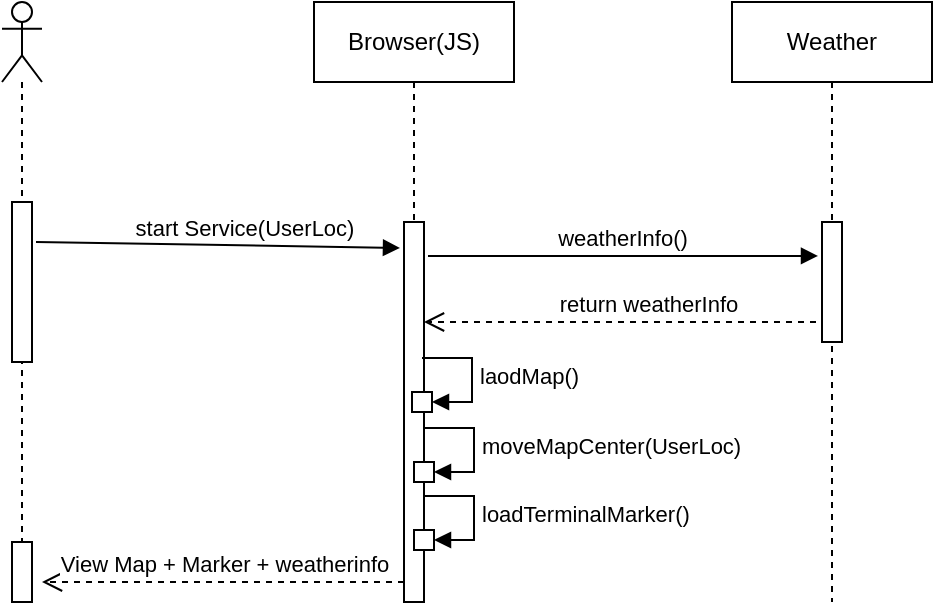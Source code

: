 <mxfile version="12.3.7" type="device" pages="1"><diagram name="Page-1" id="13e1069c-82ec-6db2-03f1-153e76fe0fe0"><mxGraphModel dx="2046" dy="1124" grid="1" gridSize="10" guides="1" tooltips="1" connect="1" arrows="1" fold="1" page="1" pageScale="1" pageWidth="1100" pageHeight="850" background="#ffffff" math="0" shadow="0"><root><mxCell id="0"/><mxCell id="1" parent="0"/><mxCell id="iz7-vhJj3RXwBSRZVA31-11" value="" style="shape=umlLifeline;participant=umlActor;perimeter=lifelinePerimeter;whiteSpace=wrap;html=1;container=1;collapsible=0;recursiveResize=0;verticalAlign=top;spacingTop=36;labelBackgroundColor=#ffffff;outlineConnect=0;" parent="1" vertex="1"><mxGeometry x="-890" y="80" width="20" height="300" as="geometry"/></mxCell><mxCell id="iz7-vhJj3RXwBSRZVA31-20" value="" style="html=1;points=[];perimeter=orthogonalPerimeter;" parent="iz7-vhJj3RXwBSRZVA31-11" vertex="1"><mxGeometry x="5" y="270" width="10" height="30" as="geometry"/></mxCell><mxCell id="iz7-vhJj3RXwBSRZVA31-10" value="Weather" style="shape=umlLifeline;perimeter=lifelinePerimeter;whiteSpace=wrap;html=1;container=1;collapsible=0;recursiveResize=0;outlineConnect=0;" parent="1" vertex="1"><mxGeometry x="-525" y="80" width="100" height="300" as="geometry"/></mxCell><mxCell id="iz7-vhJj3RXwBSRZVA31-9" value="Browser(JS)" style="shape=umlLifeline;perimeter=lifelinePerimeter;whiteSpace=wrap;html=1;container=1;collapsible=0;recursiveResize=0;outlineConnect=0;" parent="1" vertex="1"><mxGeometry x="-734" y="80" width="100" height="300" as="geometry"/></mxCell><mxCell id="iz7-vhJj3RXwBSRZVA31-12" value="" style="html=1;points=[];perimeter=orthogonalPerimeter;" parent="iz7-vhJj3RXwBSRZVA31-9" vertex="1"><mxGeometry x="45" y="110" width="10" height="190" as="geometry"/></mxCell><mxCell id="iz7-vhJj3RXwBSRZVA31-17" value="" style="html=1;points=[];perimeter=orthogonalPerimeter;" parent="iz7-vhJj3RXwBSRZVA31-9" vertex="1"><mxGeometry x="50" y="264" width="10" height="10" as="geometry"/></mxCell><mxCell id="iz7-vhJj3RXwBSRZVA31-18" value="loadTerminalMarker()" style="edgeStyle=orthogonalEdgeStyle;html=1;align=left;spacingLeft=2;endArrow=block;rounded=0;entryX=1;entryY=0;" parent="iz7-vhJj3RXwBSRZVA31-9" edge="1"><mxGeometry relative="1" as="geometry"><mxPoint x="55" y="247" as="sourcePoint"/><Array as="points"><mxPoint x="80" y="247"/></Array><mxPoint x="60" y="269" as="targetPoint"/></mxGeometry></mxCell><mxCell id="iz7-vhJj3RXwBSRZVA31-27" value="" style="html=1;points=[];perimeter=orthogonalPerimeter;" parent="iz7-vhJj3RXwBSRZVA31-9" vertex="1"><mxGeometry x="50" y="230" width="10" height="10" as="geometry"/></mxCell><mxCell id="iz7-vhJj3RXwBSRZVA31-28" value="&lt;span style=&quot;text-align: center&quot;&gt;moveMapCenter(UserLoc)&lt;/span&gt;" style="edgeStyle=orthogonalEdgeStyle;html=1;align=left;spacingLeft=2;endArrow=block;rounded=0;entryX=1;entryY=0;" parent="iz7-vhJj3RXwBSRZVA31-9" edge="1"><mxGeometry relative="1" as="geometry"><mxPoint x="55" y="213" as="sourcePoint"/><Array as="points"><mxPoint x="80" y="213"/></Array><mxPoint x="60" y="235" as="targetPoint"/></mxGeometry></mxCell><mxCell id="iz7-vhJj3RXwBSRZVA31-3" value="start Service(UserLoc)" style="html=1;verticalAlign=bottom;endArrow=block;exitX=1.2;exitY=0.25;exitDx=0;exitDy=0;exitPerimeter=0;" parent="1" source="iz7-vhJj3RXwBSRZVA31-5" edge="1"><mxGeometry x="0.145" width="80" relative="1" as="geometry"><mxPoint x="-864" y="201" as="sourcePoint"/><mxPoint x="-691" y="203" as="targetPoint"/><Array as="points"/><mxPoint as="offset"/></mxGeometry></mxCell><mxCell id="iz7-vhJj3RXwBSRZVA31-4" value="return weatherInfo" style="html=1;verticalAlign=bottom;endArrow=open;dashed=1;endSize=8;exitX=-0.3;exitY=0.833;exitDx=0;exitDy=0;exitPerimeter=0;" parent="1" source="iz7-vhJj3RXwBSRZVA31-2" edge="1"><mxGeometry x="-0.142" relative="1" as="geometry"><mxPoint x="-491" y="240" as="sourcePoint"/><mxPoint x="-679" y="240" as="targetPoint"/><Array as="points"/><mxPoint as="offset"/></mxGeometry></mxCell><mxCell id="iz7-vhJj3RXwBSRZVA31-5" value="" style="html=1;points=[];perimeter=orthogonalPerimeter;" parent="1" vertex="1"><mxGeometry x="-885" y="180" width="10" height="80" as="geometry"/></mxCell><mxCell id="iz7-vhJj3RXwBSRZVA31-6" value="weatherInfo()" style="html=1;verticalAlign=bottom;endArrow=block;entryX=-0.2;entryY=0.283;entryDx=0;entryDy=0;entryPerimeter=0;" parent="1" target="iz7-vhJj3RXwBSRZVA31-2" edge="1"><mxGeometry width="80" relative="1" as="geometry"><mxPoint x="-677" y="207" as="sourcePoint"/><mxPoint x="-584" y="207" as="targetPoint"/></mxGeometry></mxCell><mxCell id="iz7-vhJj3RXwBSRZVA31-2" value="" style="html=1;points=[];perimeter=orthogonalPerimeter;" parent="1" vertex="1"><mxGeometry x="-480" y="190" width="10" height="60" as="geometry"/></mxCell><mxCell id="iz7-vhJj3RXwBSRZVA31-19" value="View Map + Marker + weatherinfo" style="html=1;verticalAlign=bottom;endArrow=open;dashed=1;endSize=8;" parent="1" edge="1"><mxGeometry relative="1" as="geometry"><mxPoint x="-689" y="370" as="sourcePoint"/><mxPoint x="-870" y="370" as="targetPoint"/></mxGeometry></mxCell><mxCell id="dCc5-Yrsp1A3GxX7EWIA-1" value="" style="html=1;points=[];perimeter=orthogonalPerimeter;" vertex="1" parent="1"><mxGeometry x="-685" y="275" width="10" height="10" as="geometry"/></mxCell><mxCell id="dCc5-Yrsp1A3GxX7EWIA-2" value="&lt;span style=&quot;text-align: center&quot;&gt;laodMap()&lt;br&gt;&lt;/span&gt;" style="edgeStyle=orthogonalEdgeStyle;html=1;align=left;spacingLeft=2;endArrow=block;rounded=0;entryX=1;entryY=0;" edge="1" parent="1"><mxGeometry relative="1" as="geometry"><mxPoint x="-680" y="258" as="sourcePoint"/><Array as="points"><mxPoint x="-655" y="258"/></Array><mxPoint x="-675" y="280" as="targetPoint"/></mxGeometry></mxCell></root></mxGraphModel></diagram></mxfile>